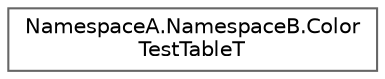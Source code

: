 digraph "Graphical Class Hierarchy"
{
 // LATEX_PDF_SIZE
  bgcolor="transparent";
  edge [fontname=Helvetica,fontsize=10,labelfontname=Helvetica,labelfontsize=10];
  node [fontname=Helvetica,fontsize=10,shape=box,height=0.2,width=0.4];
  rankdir="LR";
  Node0 [id="Node000000",label="NamespaceA.NamespaceB.Color\lTestTableT",height=0.2,width=0.4,color="grey40", fillcolor="white", style="filled",URL="$classNamespaceA_1_1NamespaceB_1_1ColorTestTableT.html",tooltip=" "];
}
